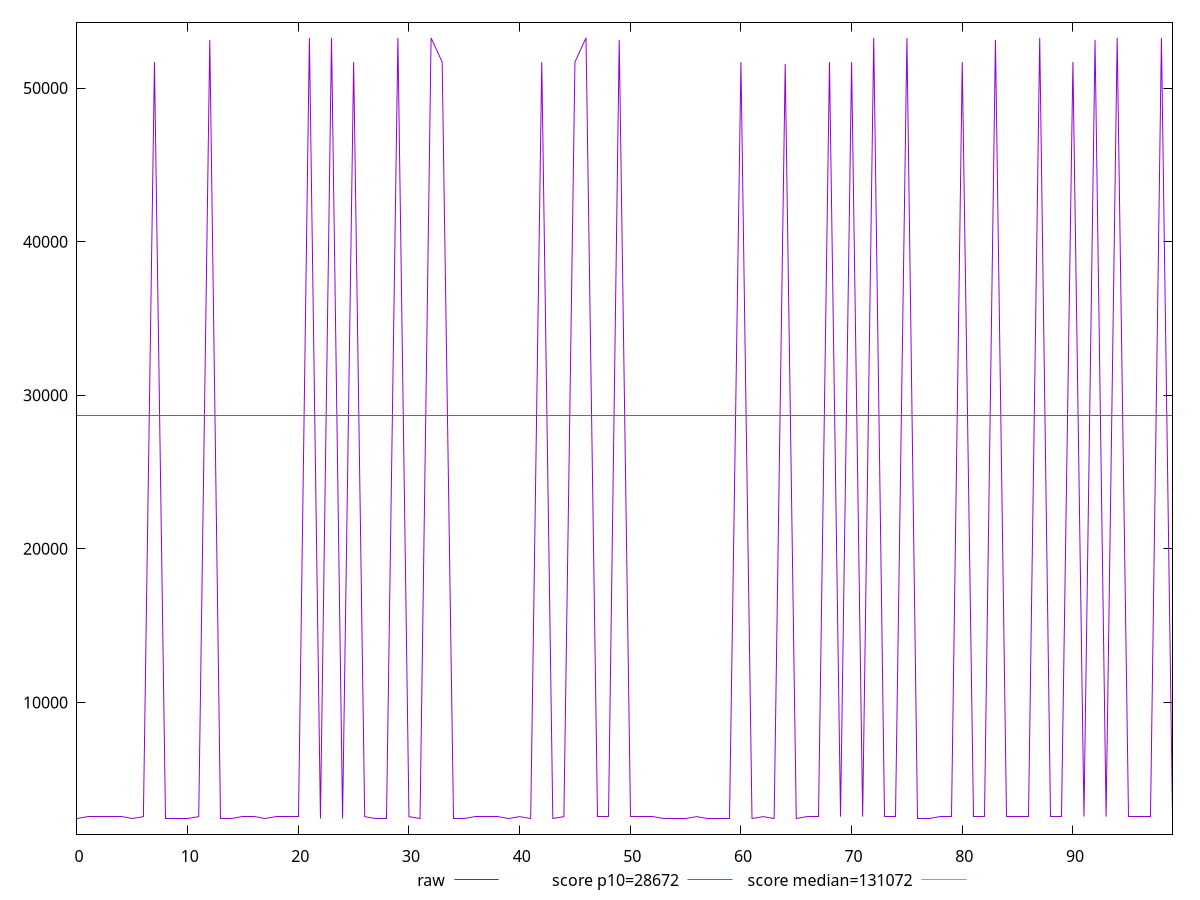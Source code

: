 reset

$raw <<EOF
0 2440
1 2562
2 2562
3 2562
4 2562
5 2440
6 2562
7 51696
8 2440
9 2440
10 2440
11 2562
12 53147
13 2440
14 2440
15 2562
16 2562
17 2440
18 2562
19 2562
20 2562
21 53269
22 2440
23 53269
24 2440
25 51696
26 2562
27 2440
28 2440
29 53269
30 2562
31 2440
32 53269
33 51696
34 2440
35 2440
36 2562
37 2562
38 2562
39 2440
40 2562
41 2440
42 51696
43 2440
44 2562
45 51696
46 53269
47 2562
48 2562
49 53147
50 2562
51 2562
52 2562
53 2440
54 2440
55 2440
56 2562
57 2440
58 2440
59 2440
60 51696
61 2440
62 2562
63 2440
64 51574
65 2440
66 2562
67 2562
68 51696
69 2562
70 51696
71 2562
72 53269
73 2562
74 2562
75 53269
76 2440
77 2440
78 2562
79 2562
80 51696
81 2562
82 2562
83 53147
84 2562
85 2562
86 2562
87 53269
88 2562
89 2562
90 51696
91 2562
92 53147
93 2562
94 53269
95 2562
96 2562
97 2562
98 53269
99 2562
EOF

set key outside below
set xrange [0:99]
set yrange [1423.42:54285.58]
set trange [1423.42:54285.58]
set terminal svg size 640, 500 enhanced background rgb 'white'
set output "report_00009_2021-02-08T22-37-41.559Z/uses-long-cache-ttl/samples/pages+cached+noadtech+nomedia+nocss/raw/values.svg"

plot $raw title "raw" with line, \
     28672 title "score p10=28672", \
     131072 title "score median=131072"

reset
